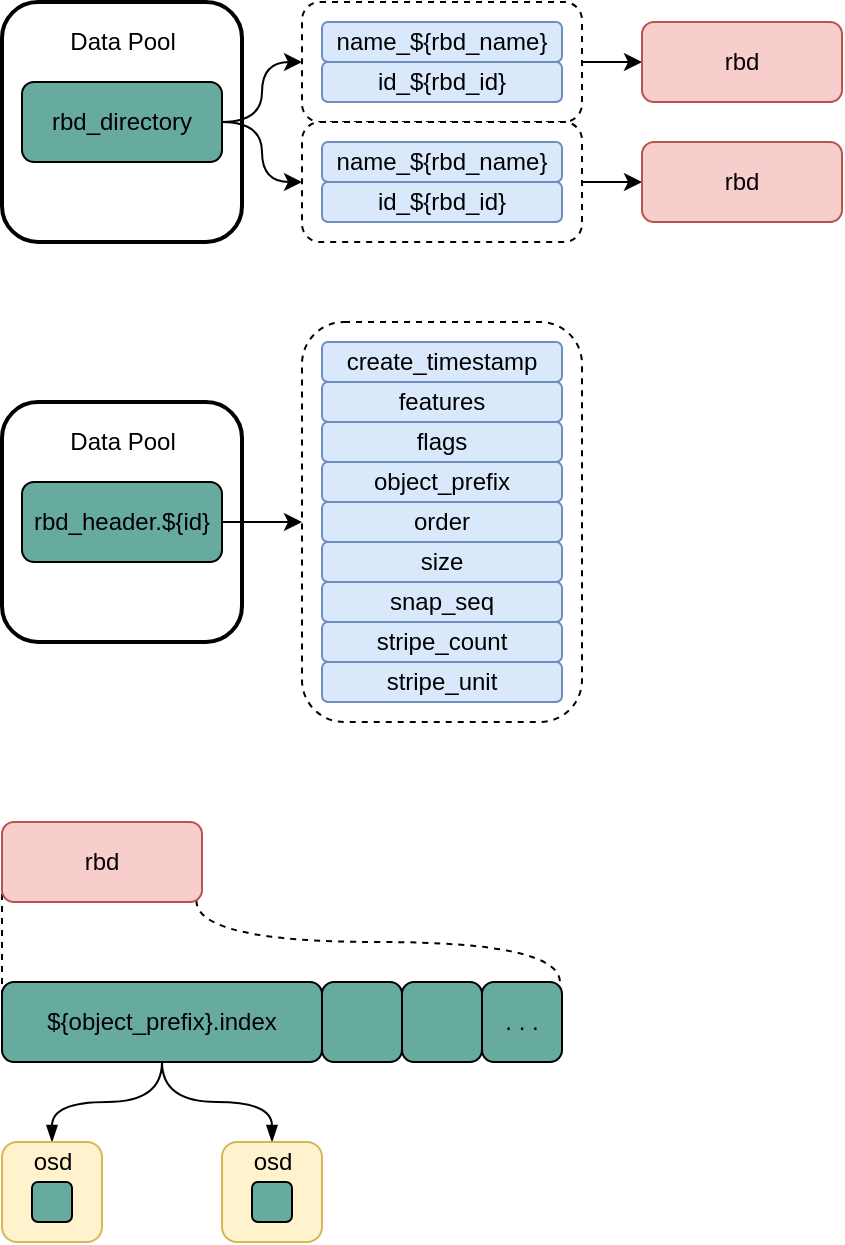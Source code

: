 <mxfile version="16.1.4" type="github">
  <diagram id="HN9V44DPd-k-v6iFl_iA" name="Page-1">
    <mxGraphModel dx="569" dy="357" grid="1" gridSize="10" guides="1" tooltips="1" connect="1" arrows="1" fold="1" page="1" pageScale="1" pageWidth="827" pageHeight="1169" math="0" shadow="0">
      <root>
        <mxCell id="0" />
        <mxCell id="1" parent="0" />
        <mxCell id="tKaFduJlvcRNEXKTY6cP-13" style="edgeStyle=orthogonalEdgeStyle;curved=1;rounded=0;orthogonalLoop=1;jettySize=auto;html=1;entryX=0;entryY=0.5;entryDx=0;entryDy=0;" edge="1" parent="1" source="tKaFduJlvcRNEXKTY6cP-6" target="tKaFduJlvcRNEXKTY6cP-12">
          <mxGeometry relative="1" as="geometry" />
        </mxCell>
        <mxCell id="tKaFduJlvcRNEXKTY6cP-6" value="" style="rounded=1;whiteSpace=wrap;html=1;fillWeight=1;hachureGap=4;dashed=1;" vertex="1" parent="1">
          <mxGeometry x="230" y="70" width="140" height="60" as="geometry" />
        </mxCell>
        <mxCell id="tKaFduJlvcRNEXKTY6cP-1" value="" style="rounded=1;whiteSpace=wrap;html=1;strokeWidth=2;fillWeight=1;hachureGap=4;hachureAngle=45;sketch=0;" vertex="1" parent="1">
          <mxGeometry x="80" y="70" width="120" height="120" as="geometry" />
        </mxCell>
        <mxCell id="tKaFduJlvcRNEXKTY6cP-2" value="Data Pool" style="text;html=1;align=center;verticalAlign=middle;resizable=0;points=[];autosize=1;strokeColor=none;fillColor=none;" vertex="1" parent="1">
          <mxGeometry x="105" y="80" width="70" height="20" as="geometry" />
        </mxCell>
        <mxCell id="tKaFduJlvcRNEXKTY6cP-7" style="edgeStyle=orthogonalEdgeStyle;rounded=0;orthogonalLoop=1;jettySize=auto;html=1;entryX=0;entryY=0.5;entryDx=0;entryDy=0;curved=1;" edge="1" parent="1" source="tKaFduJlvcRNEXKTY6cP-3" target="tKaFduJlvcRNEXKTY6cP-6">
          <mxGeometry relative="1" as="geometry" />
        </mxCell>
        <mxCell id="tKaFduJlvcRNEXKTY6cP-11" style="edgeStyle=orthogonalEdgeStyle;curved=1;rounded=0;orthogonalLoop=1;jettySize=auto;html=1;entryX=0;entryY=0.5;entryDx=0;entryDy=0;" edge="1" parent="1" source="tKaFduJlvcRNEXKTY6cP-3" target="tKaFduJlvcRNEXKTY6cP-8">
          <mxGeometry relative="1" as="geometry" />
        </mxCell>
        <mxCell id="tKaFduJlvcRNEXKTY6cP-3" value="rbd_directory" style="rounded=1;whiteSpace=wrap;html=1;fillWeight=1;hachureGap=4;fillColor=#67AB9F;" vertex="1" parent="1">
          <mxGeometry x="90" y="110" width="100" height="40" as="geometry" />
        </mxCell>
        <mxCell id="tKaFduJlvcRNEXKTY6cP-4" value="name_${rbd_name}" style="rounded=1;whiteSpace=wrap;html=1;fillWeight=1;hachureGap=4;fillColor=#dae8fc;strokeColor=#6c8ebf;" vertex="1" parent="1">
          <mxGeometry x="240" y="80" width="120" height="20" as="geometry" />
        </mxCell>
        <mxCell id="tKaFduJlvcRNEXKTY6cP-5" value="id_${rbd_id}" style="rounded=1;whiteSpace=wrap;html=1;fillWeight=1;hachureGap=4;fillColor=#dae8fc;strokeColor=#6c8ebf;" vertex="1" parent="1">
          <mxGeometry x="240" y="100" width="120" height="20" as="geometry" />
        </mxCell>
        <mxCell id="tKaFduJlvcRNEXKTY6cP-15" style="edgeStyle=orthogonalEdgeStyle;curved=1;rounded=0;orthogonalLoop=1;jettySize=auto;html=1;entryX=0;entryY=0.5;entryDx=0;entryDy=0;" edge="1" parent="1" source="tKaFduJlvcRNEXKTY6cP-8" target="tKaFduJlvcRNEXKTY6cP-14">
          <mxGeometry relative="1" as="geometry" />
        </mxCell>
        <mxCell id="tKaFduJlvcRNEXKTY6cP-8" value="" style="rounded=1;whiteSpace=wrap;html=1;fillWeight=1;hachureGap=4;dashed=1;" vertex="1" parent="1">
          <mxGeometry x="230" y="130" width="140" height="60" as="geometry" />
        </mxCell>
        <mxCell id="tKaFduJlvcRNEXKTY6cP-9" value="name_${rbd_name}" style="rounded=1;whiteSpace=wrap;html=1;fillWeight=1;hachureGap=4;fillColor=#dae8fc;strokeColor=#6c8ebf;" vertex="1" parent="1">
          <mxGeometry x="240" y="140" width="120" height="20" as="geometry" />
        </mxCell>
        <mxCell id="tKaFduJlvcRNEXKTY6cP-10" value="id_${rbd_id}" style="rounded=1;whiteSpace=wrap;html=1;fillWeight=1;hachureGap=4;fillColor=#dae8fc;strokeColor=#6c8ebf;" vertex="1" parent="1">
          <mxGeometry x="240" y="160" width="120" height="20" as="geometry" />
        </mxCell>
        <mxCell id="tKaFduJlvcRNEXKTY6cP-12" value="rbd" style="rounded=1;whiteSpace=wrap;html=1;fillWeight=1;hachureGap=4;fillColor=#f8cecc;strokeColor=#b85450;" vertex="1" parent="1">
          <mxGeometry x="400" y="80" width="100" height="40" as="geometry" />
        </mxCell>
        <mxCell id="tKaFduJlvcRNEXKTY6cP-14" value="rbd" style="rounded=1;whiteSpace=wrap;html=1;fillWeight=1;hachureGap=4;fillColor=#f8cecc;strokeColor=#b85450;" vertex="1" parent="1">
          <mxGeometry x="400" y="140" width="100" height="40" as="geometry" />
        </mxCell>
        <mxCell id="tKaFduJlvcRNEXKTY6cP-16" value="" style="rounded=1;whiteSpace=wrap;html=1;strokeWidth=2;fillWeight=1;hachureGap=4;hachureAngle=45;sketch=0;" vertex="1" parent="1">
          <mxGeometry x="80" y="270" width="120" height="120" as="geometry" />
        </mxCell>
        <mxCell id="tKaFduJlvcRNEXKTY6cP-17" value="Data Pool" style="text;html=1;align=center;verticalAlign=middle;resizable=0;points=[];autosize=1;strokeColor=none;fillColor=none;" vertex="1" parent="1">
          <mxGeometry x="105" y="280" width="70" height="20" as="geometry" />
        </mxCell>
        <mxCell id="tKaFduJlvcRNEXKTY6cP-32" style="edgeStyle=orthogonalEdgeStyle;curved=1;rounded=0;orthogonalLoop=1;jettySize=auto;html=1;entryX=0;entryY=0.5;entryDx=0;entryDy=0;" edge="1" parent="1" source="tKaFduJlvcRNEXKTY6cP-18" target="tKaFduJlvcRNEXKTY6cP-19">
          <mxGeometry relative="1" as="geometry" />
        </mxCell>
        <mxCell id="tKaFduJlvcRNEXKTY6cP-18" value="rbd_header.${id}" style="rounded=1;whiteSpace=wrap;html=1;fillWeight=1;hachureGap=4;fillColor=#67AB9F;" vertex="1" parent="1">
          <mxGeometry x="90" y="310" width="100" height="40" as="geometry" />
        </mxCell>
        <mxCell id="tKaFduJlvcRNEXKTY6cP-19" value="" style="rounded=1;whiteSpace=wrap;html=1;fillWeight=1;hachureGap=4;dashed=1;" vertex="1" parent="1">
          <mxGeometry x="230" y="230" width="140" height="200" as="geometry" />
        </mxCell>
        <mxCell id="tKaFduJlvcRNEXKTY6cP-20" value="create_timestamp" style="rounded=1;whiteSpace=wrap;html=1;fillWeight=1;hachureGap=4;fillColor=#dae8fc;strokeColor=#6c8ebf;" vertex="1" parent="1">
          <mxGeometry x="240" y="240" width="120" height="20" as="geometry" />
        </mxCell>
        <mxCell id="tKaFduJlvcRNEXKTY6cP-21" value="features" style="rounded=1;whiteSpace=wrap;html=1;fillWeight=1;hachureGap=4;fillColor=#dae8fc;strokeColor=#6c8ebf;" vertex="1" parent="1">
          <mxGeometry x="240" y="260" width="120" height="20" as="geometry" />
        </mxCell>
        <mxCell id="tKaFduJlvcRNEXKTY6cP-25" value="flags" style="rounded=1;whiteSpace=wrap;html=1;fillWeight=1;hachureGap=4;fillColor=#dae8fc;strokeColor=#6c8ebf;" vertex="1" parent="1">
          <mxGeometry x="240" y="280" width="120" height="20" as="geometry" />
        </mxCell>
        <mxCell id="tKaFduJlvcRNEXKTY6cP-26" value="object_prefix" style="rounded=1;whiteSpace=wrap;html=1;fillWeight=1;hachureGap=4;fillColor=#dae8fc;strokeColor=#6c8ebf;" vertex="1" parent="1">
          <mxGeometry x="240" y="300" width="120" height="20" as="geometry" />
        </mxCell>
        <mxCell id="tKaFduJlvcRNEXKTY6cP-27" value="order" style="rounded=1;whiteSpace=wrap;html=1;fillWeight=1;hachureGap=4;fillColor=#dae8fc;strokeColor=#6c8ebf;" vertex="1" parent="1">
          <mxGeometry x="240" y="320" width="120" height="20" as="geometry" />
        </mxCell>
        <mxCell id="tKaFduJlvcRNEXKTY6cP-28" value="size" style="rounded=1;whiteSpace=wrap;html=1;fillWeight=1;hachureGap=4;fillColor=#dae8fc;strokeColor=#6c8ebf;" vertex="1" parent="1">
          <mxGeometry x="240" y="340" width="120" height="20" as="geometry" />
        </mxCell>
        <mxCell id="tKaFduJlvcRNEXKTY6cP-29" value="snap_seq" style="rounded=1;whiteSpace=wrap;html=1;fillWeight=1;hachureGap=4;fillColor=#dae8fc;strokeColor=#6c8ebf;" vertex="1" parent="1">
          <mxGeometry x="240" y="360" width="120" height="20" as="geometry" />
        </mxCell>
        <mxCell id="tKaFduJlvcRNEXKTY6cP-30" value="stripe_count" style="rounded=1;whiteSpace=wrap;html=1;fillWeight=1;hachureGap=4;fillColor=#dae8fc;strokeColor=#6c8ebf;" vertex="1" parent="1">
          <mxGeometry x="240" y="380" width="120" height="20" as="geometry" />
        </mxCell>
        <mxCell id="tKaFduJlvcRNEXKTY6cP-31" value="stripe_unit" style="rounded=1;whiteSpace=wrap;html=1;fillWeight=1;hachureGap=4;fillColor=#dae8fc;strokeColor=#6c8ebf;" vertex="1" parent="1">
          <mxGeometry x="240" y="400" width="120" height="20" as="geometry" />
        </mxCell>
        <mxCell id="tKaFduJlvcRNEXKTY6cP-41" style="rounded=0;orthogonalLoop=1;jettySize=auto;html=1;entryX=0;entryY=0.25;entryDx=0;entryDy=0;exitX=0;exitY=0.75;exitDx=0;exitDy=0;endArrow=none;endFill=0;dashed=1;" edge="1" parent="1" source="tKaFduJlvcRNEXKTY6cP-33" target="tKaFduJlvcRNEXKTY6cP-34">
          <mxGeometry relative="1" as="geometry" />
        </mxCell>
        <mxCell id="tKaFduJlvcRNEXKTY6cP-42" style="edgeStyle=orthogonalEdgeStyle;curved=1;rounded=0;orthogonalLoop=1;jettySize=auto;html=1;entryX=0.975;entryY=0.006;entryDx=0;entryDy=0;exitX=0.972;exitY=0.98;exitDx=0;exitDy=0;endArrow=none;endFill=0;dashed=1;exitPerimeter=0;entryPerimeter=0;" edge="1" parent="1" source="tKaFduJlvcRNEXKTY6cP-33" target="tKaFduJlvcRNEXKTY6cP-37">
          <mxGeometry relative="1" as="geometry" />
        </mxCell>
        <mxCell id="tKaFduJlvcRNEXKTY6cP-33" value="rbd" style="rounded=1;whiteSpace=wrap;html=1;fillWeight=1;hachureGap=4;fillColor=#f8cecc;strokeColor=#b85450;" vertex="1" parent="1">
          <mxGeometry x="80" y="480" width="100" height="40" as="geometry" />
        </mxCell>
        <mxCell id="tKaFduJlvcRNEXKTY6cP-49" style="edgeStyle=orthogonalEdgeStyle;rounded=0;orthogonalLoop=1;jettySize=auto;html=1;entryX=0.5;entryY=0;entryDx=0;entryDy=0;endArrow=blockThin;endFill=1;curved=1;" edge="1" parent="1" source="tKaFduJlvcRNEXKTY6cP-34" target="tKaFduJlvcRNEXKTY6cP-43">
          <mxGeometry relative="1" as="geometry" />
        </mxCell>
        <mxCell id="tKaFduJlvcRNEXKTY6cP-50" style="edgeStyle=orthogonalEdgeStyle;curved=1;rounded=0;orthogonalLoop=1;jettySize=auto;html=1;entryX=0.5;entryY=0;entryDx=0;entryDy=0;endArrow=blockThin;endFill=1;" edge="1" parent="1" source="tKaFduJlvcRNEXKTY6cP-34" target="tKaFduJlvcRNEXKTY6cP-45">
          <mxGeometry relative="1" as="geometry" />
        </mxCell>
        <mxCell id="tKaFduJlvcRNEXKTY6cP-34" value="${object_prefix}.index" style="rounded=1;whiteSpace=wrap;html=1;fillWeight=1;hachureGap=4;fillColor=#67AB9F;strokeColor=#000000;" vertex="1" parent="1">
          <mxGeometry x="80" y="560" width="160" height="40" as="geometry" />
        </mxCell>
        <mxCell id="tKaFduJlvcRNEXKTY6cP-35" value="" style="rounded=1;whiteSpace=wrap;html=1;fillWeight=1;hachureGap=4;fillColor=#67AB9F;strokeColor=#000000;" vertex="1" parent="1">
          <mxGeometry x="240" y="560" width="40" height="40" as="geometry" />
        </mxCell>
        <mxCell id="tKaFduJlvcRNEXKTY6cP-36" value="" style="rounded=1;whiteSpace=wrap;html=1;fillWeight=1;hachureGap=4;fillColor=#67AB9F;strokeColor=#000000;" vertex="1" parent="1">
          <mxGeometry x="280" y="560" width="40" height="40" as="geometry" />
        </mxCell>
        <mxCell id="tKaFduJlvcRNEXKTY6cP-37" value=". . ." style="rounded=1;whiteSpace=wrap;html=1;fillWeight=1;hachureGap=4;fillColor=#67AB9F;strokeColor=#000000;" vertex="1" parent="1">
          <mxGeometry x="320" y="560" width="40" height="40" as="geometry" />
        </mxCell>
        <mxCell id="tKaFduJlvcRNEXKTY6cP-43" value="" style="rounded=1;whiteSpace=wrap;html=1;fillWeight=1;hachureGap=4;fillColor=#fff2cc;strokeColor=#d6b656;" vertex="1" parent="1">
          <mxGeometry x="80" y="640" width="50" height="50" as="geometry" />
        </mxCell>
        <mxCell id="tKaFduJlvcRNEXKTY6cP-44" value="" style="rounded=1;whiteSpace=wrap;html=1;fillWeight=1;hachureGap=4;fillColor=#67AB9F;strokeColor=#000000;" vertex="1" parent="1">
          <mxGeometry x="95" y="660" width="20" height="20" as="geometry" />
        </mxCell>
        <mxCell id="tKaFduJlvcRNEXKTY6cP-45" value="" style="rounded=1;whiteSpace=wrap;html=1;fillWeight=1;hachureGap=4;fillColor=#fff2cc;strokeColor=#d6b656;" vertex="1" parent="1">
          <mxGeometry x="190" y="640" width="50" height="50" as="geometry" />
        </mxCell>
        <mxCell id="tKaFduJlvcRNEXKTY6cP-46" value="osd" style="text;html=1;align=center;verticalAlign=middle;resizable=0;points=[];autosize=1;strokeColor=none;fillColor=none;" vertex="1" parent="1">
          <mxGeometry x="90" y="640" width="30" height="20" as="geometry" />
        </mxCell>
        <mxCell id="tKaFduJlvcRNEXKTY6cP-47" value="osd" style="text;html=1;align=center;verticalAlign=middle;resizable=0;points=[];autosize=1;strokeColor=none;fillColor=none;" vertex="1" parent="1">
          <mxGeometry x="200" y="640" width="30" height="20" as="geometry" />
        </mxCell>
        <mxCell id="tKaFduJlvcRNEXKTY6cP-48" value="" style="rounded=1;whiteSpace=wrap;html=1;fillWeight=1;hachureGap=4;fillColor=#67AB9F;strokeColor=#000000;" vertex="1" parent="1">
          <mxGeometry x="205" y="660" width="20" height="20" as="geometry" />
        </mxCell>
      </root>
    </mxGraphModel>
  </diagram>
</mxfile>
